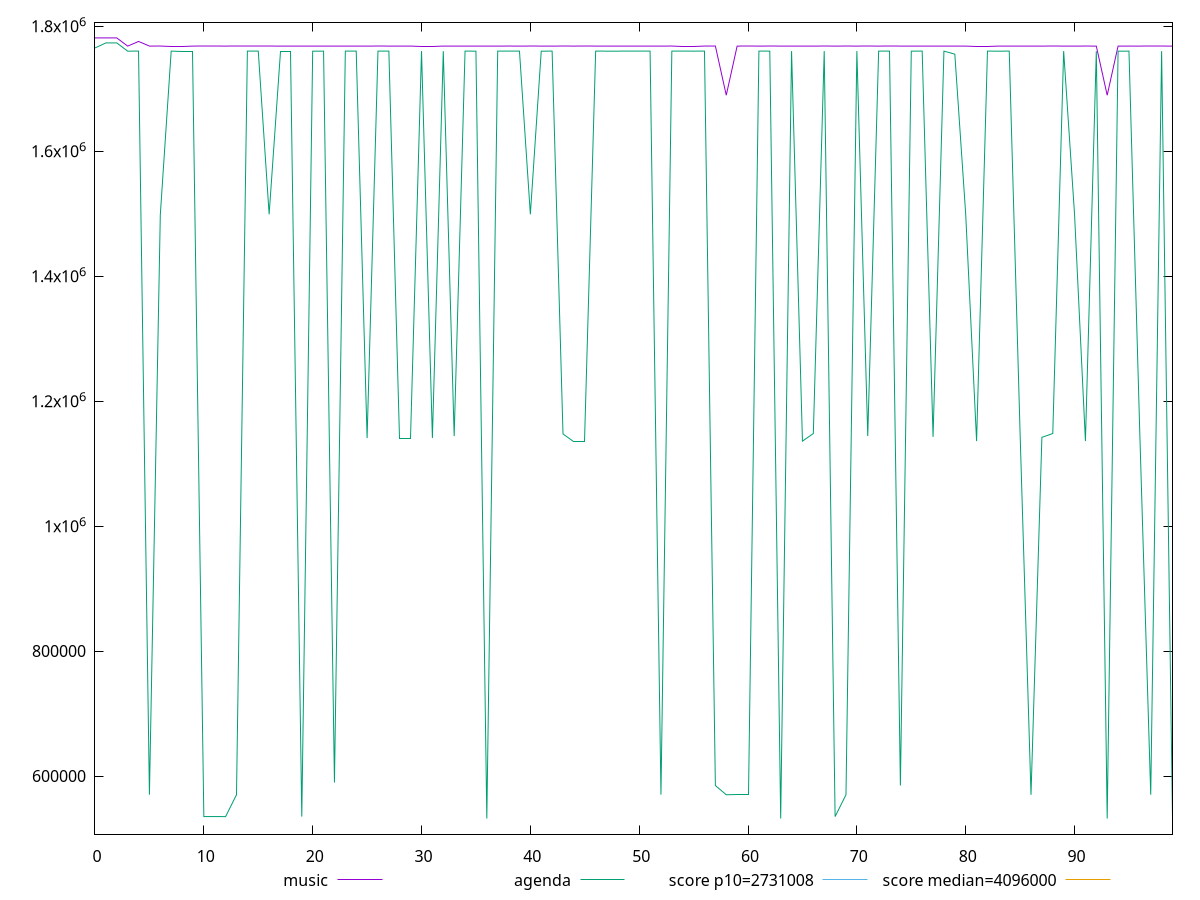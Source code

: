 reset

$music <<EOF
0 1781410
1 1781416
2 1781396
3 1768323
4 1775760
5 1768343
6 1768366
7 1768308
8 1768308
9 1768323
10 1768423
11 1768380
12 1768346
13 1768397
14 1768364
15 1768372
16 1768381
17 1768328
18 1768313
19 1768352
20 1768286
21 1768317
22 1768291
23 1768280
24 1768308
25 1768334
26 1768370
27 1768354
28 1768330
29 1768359
30 1768328
31 1768327
32 1768361
33 1768329
34 1768341
35 1768315
36 1768350
37 1768330
38 1768366
39 1768331
40 1768369
41 1768354
42 1768335
43 1768371
44 1768352
45 1768374
46 1768352
47 1768358
48 1768330
49 1768333
50 1768355
51 1768303
52 1768329
53 1768376
54 1768329
55 1768331
56 1768367
57 1768359
58 1689726
59 1768338
60 1768412
61 1768323
62 1768383
63 1768344
64 1768360
65 1768344
66 1768331
67 1768382
68 1768338
69 1768368
70 1768340
71 1768390
72 1768329
73 1768449
74 1768333
75 1768330
76 1768311
77 1768350
78 1768338
79 1768357
80 1768313
81 1768326
82 1768326
83 1768333
84 1768328
85 1768355
86 1768331
87 1768341
88 1768378
89 1768342
90 1768316
91 1768365
92 1768338
93 1689663
94 1768336
95 1768356
96 1768348
97 1768376
98 1768380
99 1768313
EOF

$agenda <<EOF
0 1765333
1 1773420
2 1773408
3 1760245
4 1760262
5 570145
6 1498387
7 1760283
8 1760277
9 1760277
10 535200
11 535177
12 535152
13 570109
14 1760359
15 1760262
16 1499108
17 1760302
18 1760301
19 535177
20 1760194
21 1760256
22 589679
23 1760267
24 1760265
25 1140936
26 1760271
27 1760332
28 1140959
29 1140958
30 1760323
31 1140964
32 1760257
33 1144156
34 1760285
35 1760225
36 532095
37 1760268
38 1760256
39 1760297
40 1499115
41 1760232
42 1760263
43 1147566
44 1136107
45 1136107
46 1760275
47 1760244
48 1760238
49 1760331
50 1760259
51 1760274
52 570149
53 1760287
54 1760278
55 1760244
56 1760275
57 584825
58 570114
59 570109
60 570104
61 1760277
62 1760246
63 532096
64 1760276
65 1136085
66 1148241
67 1760298
68 535146
69 570090
70 1760300
71 1144192
72 1760256
73 1760290
74 584841
75 1760246
76 1760265
77 1142942
78 1760265
79 1755415
80 1499113
81 1136093
82 1760259
83 1760238
84 1760254
85 1146786
86 570102
87 1142148
88 1148307
89 1760308
90 1499112
91 1136116
92 1760238
93 532092
94 1760224
95 1760250
96 1146011
97 570129
98 1760255
99 532107
EOF

set key outside below
set xrange [0:99]
set yrange [507105.52:1806402.48]
set trange [507105.52:1806402.48]
set terminal svg size 640, 520 enhanced background rgb 'white'
set output "reports/report_00027_2021-02-24T12-40-31.850Z/total-byte-weight/comparison/line/0_vs_1.svg"

plot $music title "music" with line, \
     $agenda title "agenda" with line, \
     2731008 title "score p10=2731008", \
     4096000 title "score median=4096000"

reset

